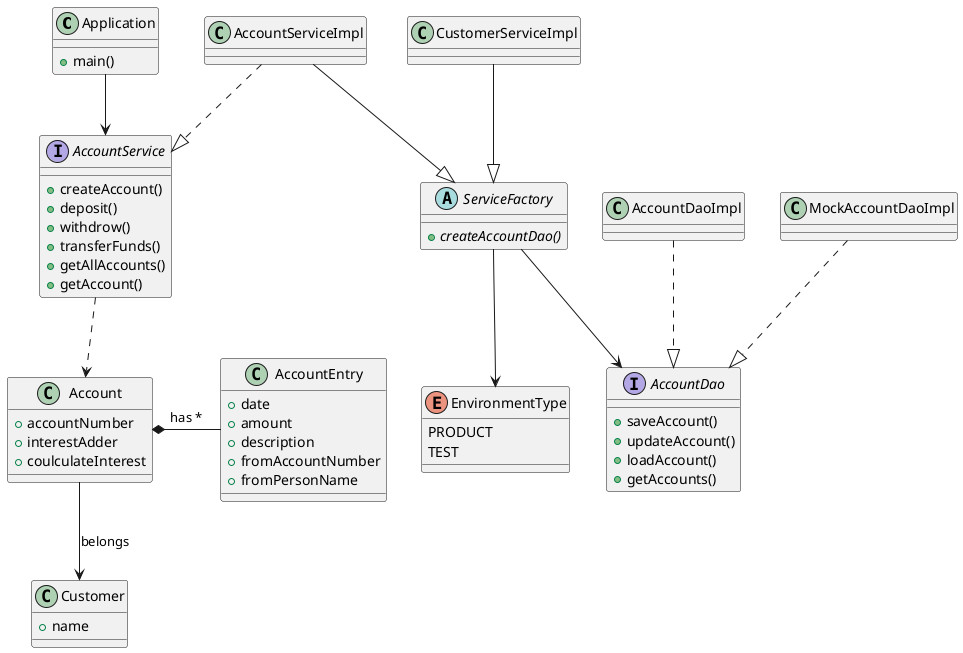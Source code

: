 @startuml
class Application{
    +main()
}
interface AccountService{
    +createAccount()
    +deposit()
    +withdrow()
    +transferFunds()
    +getAllAccounts()
    +getAccount()
}
interface AccountDao{
    +saveAccount()
    +updateAccount()
    +loadAccount()
    +getAccounts()
}
class Account{
    +accountNumber
    +interestAdder
    +coulculateInterest
}
class Customer {
    +name
}

class AccountEntry {
    +date
    +amount
    +description
    +fromAccountNumber
    +fromPersonName
}
abstract class ServiceFactory {
    +{abstract}createAccountDao()
}
enum EnvironmentType{
    PRODUCT
    TEST
}

ServiceFactory --> EnvironmentType
AccountDaoImpl ..|> AccountDao
MockAccountDaoImpl ..|> AccountDao
AccountServiceImpl ..|> AccountService
Application --> AccountService
AccountService ..> Account
Account --> Customer : belongs
Account *- AccountEntry: has *
AccountServiceImpl --|> ServiceFactory
ServiceFactory --> AccountDao
CustomerServiceImpl --|> ServiceFactory

@enduml